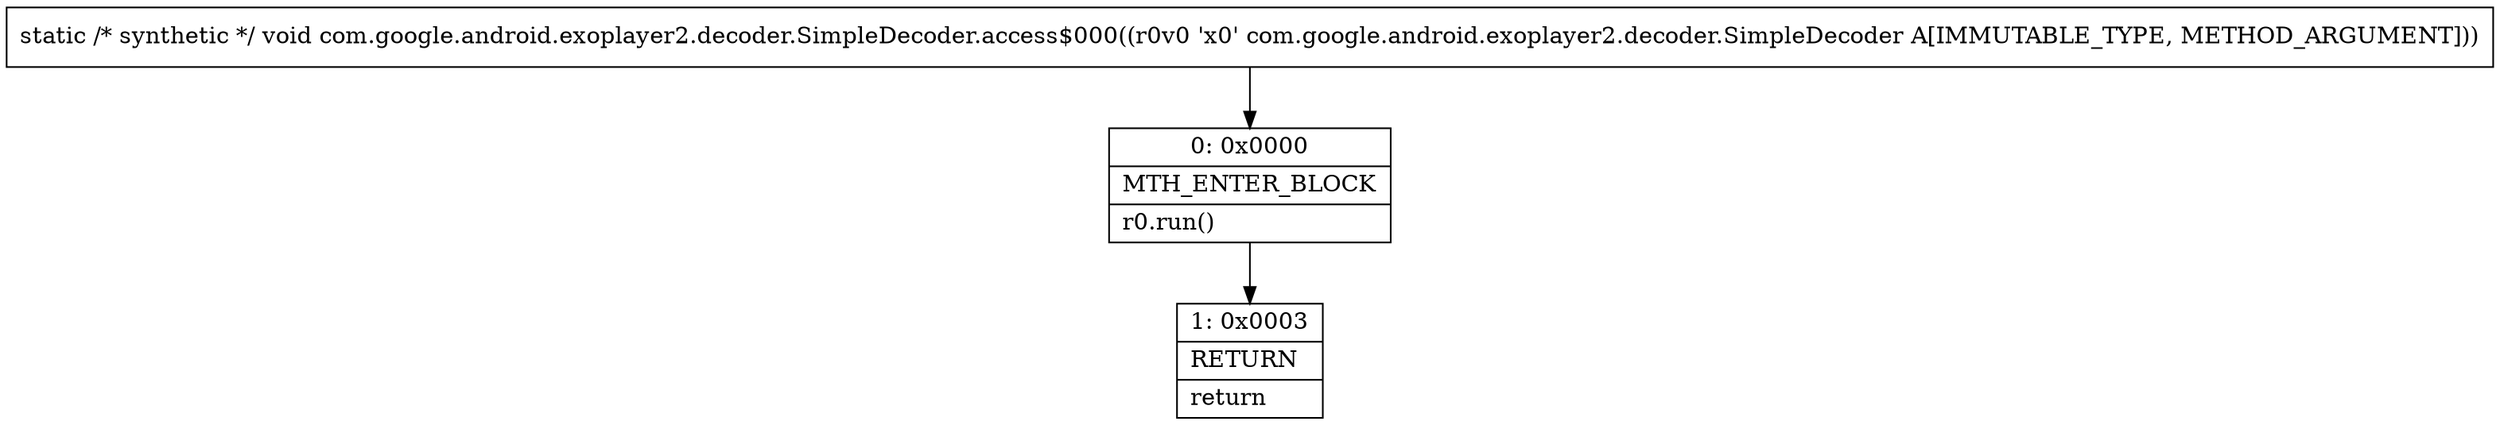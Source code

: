 digraph "CFG forcom.google.android.exoplayer2.decoder.SimpleDecoder.access$000(Lcom\/google\/android\/exoplayer2\/decoder\/SimpleDecoder;)V" {
Node_0 [shape=record,label="{0\:\ 0x0000|MTH_ENTER_BLOCK\l|r0.run()\l}"];
Node_1 [shape=record,label="{1\:\ 0x0003|RETURN\l|return\l}"];
MethodNode[shape=record,label="{static \/* synthetic *\/ void com.google.android.exoplayer2.decoder.SimpleDecoder.access$000((r0v0 'x0' com.google.android.exoplayer2.decoder.SimpleDecoder A[IMMUTABLE_TYPE, METHOD_ARGUMENT])) }"];
MethodNode -> Node_0;
Node_0 -> Node_1;
}


